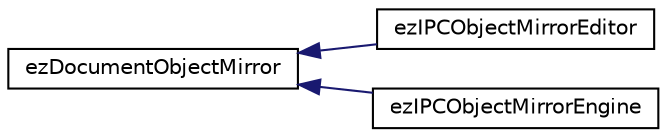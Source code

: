 digraph "Graphical Class Hierarchy"
{
 // LATEX_PDF_SIZE
  edge [fontname="Helvetica",fontsize="10",labelfontname="Helvetica",labelfontsize="10"];
  node [fontname="Helvetica",fontsize="10",shape=record];
  rankdir="LR";
  Node0 [label="ezDocumentObjectMirror",height=0.2,width=0.4,color="black", fillcolor="white", style="filled",URL="$d1/d6b/classez_document_object_mirror.htm",tooltip=" "];
  Node0 -> Node1 [dir="back",color="midnightblue",fontsize="10",style="solid",fontname="Helvetica"];
  Node1 [label="ezIPCObjectMirrorEditor",height=0.2,width=0.4,color="black", fillcolor="white", style="filled",URL="$da/df3/classez_i_p_c_object_mirror_editor.htm",tooltip="An object mirror that mirrors across IPC to the engine process."];
  Node0 -> Node2 [dir="back",color="midnightblue",fontsize="10",style="solid",fontname="Helvetica"];
  Node2 [label="ezIPCObjectMirrorEngine",height=0.2,width=0.4,color="black", fillcolor="white", style="filled",URL="$d2/dfe/classez_i_p_c_object_mirror_engine.htm",tooltip="An object mirror that mirrors across IPC to the engine process."];
}
